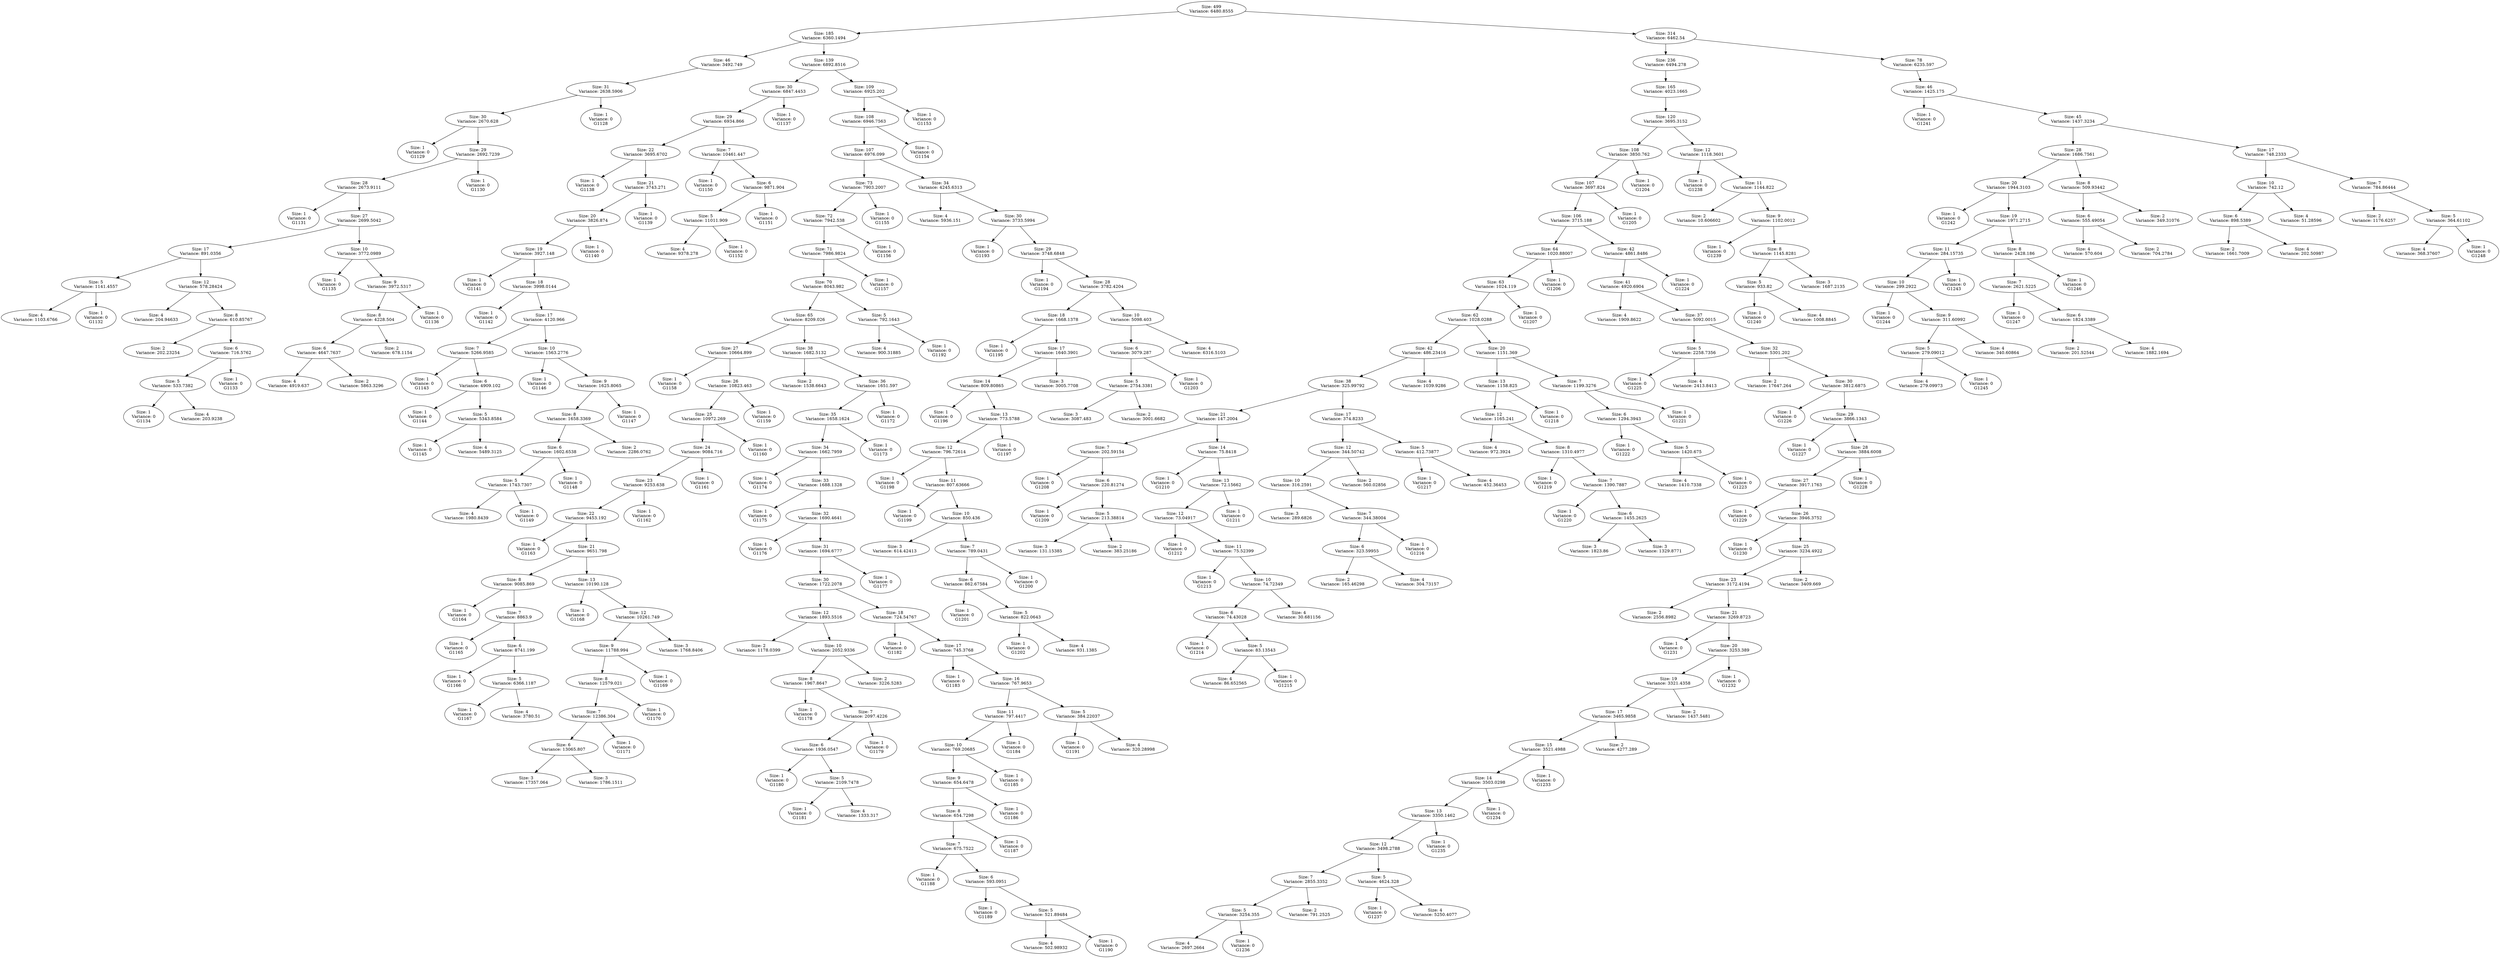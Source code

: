 DIGRAPH G {
"Size: 499\nVariance: 6480.8555" -> "Size: 185\nVariance: 6360.1494" L=0;
"Size: 499\nVariance: 6480.8555" -> "Size: 314\nVariance: 6462.54" L=0;
"Size: 185\nVariance: 6360.1494" -> "Size: 46\nVariance: 3492.749" L=1;
"Size: 185\nVariance: 6360.1494" -> "Size: 139\nVariance: 6892.8516" L=1;
"Size: 46\nVariance: 3492.749" -> "Size: 31\nVariance: 2638.5906" L=2;
"Size: 31\nVariance: 2638.5906" -> "Size: 30\nVariance: 2670.628" L=3;
"Size: 31\nVariance: 2638.5906" -> "Size: 1\nVariance: 0\nG1128" L=3;
"Size: 30\nVariance: 2670.628" -> "Size: 1\nVariance: 0\nG1129" L=4;
"Size: 30\nVariance: 2670.628" -> "Size: 29\nVariance: 2692.7239" L=4;
"Size: 29\nVariance: 2692.7239" -> "Size: 28\nVariance: 2673.9111" L=5;
"Size: 29\nVariance: 2692.7239" -> "Size: 1\nVariance: 0\nG1130" L=5;
"Size: 28\nVariance: 2673.9111" -> "Size: 1\nVariance: 0\nG1131" L=6;
"Size: 28\nVariance: 2673.9111" -> "Size: 27\nVariance: 2699.5042" L=6;
"Size: 27\nVariance: 2699.5042" -> "Size: 17\nVariance: 891.0356" L=7;
"Size: 27\nVariance: 2699.5042" -> "Size: 10\nVariance: 3772.0989" L=7;
"Size: 17\nVariance: 891.0356" -> "Size: 5\nVariance: 1141.4557" L=8;
"Size: 17\nVariance: 891.0356" -> "Size: 12\nVariance: 578.28424" L=8;
"Size: 5\nVariance: 1141.4557" -> "Size: 4\nVariance: 1103.6766" L=9;
"Size: 5\nVariance: 1141.4557" -> "Size: 1\nVariance: 0\nG1132" L=9;
"Size: 12\nVariance: 578.28424" -> "Size: 4\nVariance: 204.94633" L=9;
"Size: 12\nVariance: 578.28424" -> "Size: 8\nVariance: 610.85767" L=9;
"Size: 8\nVariance: 610.85767" -> "Size: 2\nVariance: 202.23254" L=10;
"Size: 8\nVariance: 610.85767" -> "Size: 6\nVariance: 716.5762" L=10;
"Size: 6\nVariance: 716.5762" -> "Size: 5\nVariance: 533.7382" L=11;
"Size: 6\nVariance: 716.5762" -> "Size: 1\nVariance: 0\nG1133" L=11;
"Size: 5\nVariance: 533.7382" -> "Size: 1\nVariance: 0\nG1134" L=12;
"Size: 5\nVariance: 533.7382" -> "Size: 4\nVariance: 203.9238" L=12;
"Size: 10\nVariance: 3772.0989" -> "Size: 1\nVariance: 0\nG1135" L=8;
"Size: 10\nVariance: 3772.0989" -> "Size: 9\nVariance: 3972.5317" L=8;
"Size: 9\nVariance: 3972.5317" -> "Size: 8\nVariance: 4228.504" L=9;
"Size: 9\nVariance: 3972.5317" -> "Size: 1\nVariance: 0\nG1136" L=9;
"Size: 8\nVariance: 4228.504" -> "Size: 6\nVariance: 4647.7637" L=10;
"Size: 8\nVariance: 4228.504" -> "Size: 2\nVariance: 678.1154" L=10;
"Size: 6\nVariance: 4647.7637" -> "Size: 4\nVariance: 4919.637" L=11;
"Size: 6\nVariance: 4647.7637" -> "Size: 2\nVariance: 5863.3296" L=11;
"Size: 139\nVariance: 6892.8516" -> "Size: 30\nVariance: 6847.4453" L=2;
"Size: 139\nVariance: 6892.8516" -> "Size: 109\nVariance: 6925.202" L=2;
"Size: 30\nVariance: 6847.4453" -> "Size: 29\nVariance: 6934.866" L=3;
"Size: 30\nVariance: 6847.4453" -> "Size: 1\nVariance: 0\nG1137" L=3;
"Size: 29\nVariance: 6934.866" -> "Size: 22\nVariance: 3695.6702" L=4;
"Size: 29\nVariance: 6934.866" -> "Size: 7\nVariance: 10461.447" L=4;
"Size: 22\nVariance: 3695.6702" -> "Size: 1\nVariance: 0\nG1138" L=5;
"Size: 22\nVariance: 3695.6702" -> "Size: 21\nVariance: 3743.271" L=5;
"Size: 21\nVariance: 3743.271" -> "Size: 20\nVariance: 3826.874" L=6;
"Size: 21\nVariance: 3743.271" -> "Size: 1\nVariance: 0\nG1139" L=6;
"Size: 20\nVariance: 3826.874" -> "Size: 19\nVariance: 3927.148" L=7;
"Size: 20\nVariance: 3826.874" -> "Size: 1\nVariance: 0\nG1140" L=7;
"Size: 19\nVariance: 3927.148" -> "Size: 1\nVariance: 0\nG1141" L=8;
"Size: 19\nVariance: 3927.148" -> "Size: 18\nVariance: 3998.0144" L=8;
"Size: 18\nVariance: 3998.0144" -> "Size: 1\nVariance: 0\nG1142" L=9;
"Size: 18\nVariance: 3998.0144" -> "Size: 17\nVariance: 4120.966" L=9;
"Size: 17\nVariance: 4120.966" -> "Size: 7\nVariance: 5266.9585" L=10;
"Size: 17\nVariance: 4120.966" -> "Size: 10\nVariance: 1563.2776" L=10;
"Size: 7\nVariance: 5266.9585" -> "Size: 1\nVariance: 0\nG1143" L=11;
"Size: 7\nVariance: 5266.9585" -> "Size: 6\nVariance: 4909.102" L=11;
"Size: 6\nVariance: 4909.102" -> "Size: 1\nVariance: 0\nG1144" L=12;
"Size: 6\nVariance: 4909.102" -> "Size: 5\nVariance: 5343.8584" L=12;
"Size: 5\nVariance: 5343.8584" -> "Size: 1\nVariance: 0\nG1145" L=13;
"Size: 5\nVariance: 5343.8584" -> "Size: 4\nVariance: 5489.3125" L=13;
"Size: 10\nVariance: 1563.2776" -> "Size: 1\nVariance: 0\nG1146" L=11;
"Size: 10\nVariance: 1563.2776" -> "Size: 9\nVariance: 1625.8065" L=11;
"Size: 9\nVariance: 1625.8065" -> "Size: 8\nVariance: 1658.3369" L=12;
"Size: 9\nVariance: 1625.8065" -> "Size: 1\nVariance: 0\nG1147" L=12;
"Size: 8\nVariance: 1658.3369" -> "Size: 6\nVariance: 1602.6538" L=13;
"Size: 8\nVariance: 1658.3369" -> "Size: 2\nVariance: 2286.0762" L=13;
"Size: 6\nVariance: 1602.6538" -> "Size: 5\nVariance: 1743.7307" L=14;
"Size: 6\nVariance: 1602.6538" -> "Size: 1\nVariance: 0\nG1148" L=14;
"Size: 5\nVariance: 1743.7307" -> "Size: 4\nVariance: 1980.8439" L=15;
"Size: 5\nVariance: 1743.7307" -> "Size: 1\nVariance: 0\nG1149" L=15;
"Size: 7\nVariance: 10461.447" -> "Size: 1\nVariance: 0\nG1150" L=5;
"Size: 7\nVariance: 10461.447" -> "Size: 6\nVariance: 9871.904" L=5;
"Size: 6\nVariance: 9871.904" -> "Size: 5\nVariance: 11011.909" L=6;
"Size: 6\nVariance: 9871.904" -> "Size: 1\nVariance: 0\nG1151" L=6;
"Size: 5\nVariance: 11011.909" -> "Size: 4\nVariance: 9378.278" L=7;
"Size: 5\nVariance: 11011.909" -> "Size: 1\nVariance: 0\nG1152" L=7;
"Size: 109\nVariance: 6925.202" -> "Size: 108\nVariance: 6946.7563" L=3;
"Size: 109\nVariance: 6925.202" -> "Size: 1\nVariance: 0\nG1153" L=3;
"Size: 108\nVariance: 6946.7563" -> "Size: 107\nVariance: 6976.099" L=4;
"Size: 108\nVariance: 6946.7563" -> "Size: 1\nVariance: 0\nG1154" L=4;
"Size: 107\nVariance: 6976.099" -> "Size: 73\nVariance: 7903.2007" L=5;
"Size: 107\nVariance: 6976.099" -> "Size: 34\nVariance: 4245.6313" L=5;
"Size: 73\nVariance: 7903.2007" -> "Size: 72\nVariance: 7942.538" L=6;
"Size: 73\nVariance: 7903.2007" -> "Size: 1\nVariance: 0\nG1155" L=6;
"Size: 72\nVariance: 7942.538" -> "Size: 71\nVariance: 7986.9824" L=7;
"Size: 72\nVariance: 7942.538" -> "Size: 1\nVariance: 0\nG1156" L=7;
"Size: 71\nVariance: 7986.9824" -> "Size: 70\nVariance: 8043.982" L=8;
"Size: 71\nVariance: 7986.9824" -> "Size: 1\nVariance: 0\nG1157" L=8;
"Size: 70\nVariance: 8043.982" -> "Size: 65\nVariance: 8209.026" L=9;
"Size: 70\nVariance: 8043.982" -> "Size: 5\nVariance: 792.1643" L=9;
"Size: 65\nVariance: 8209.026" -> "Size: 27\nVariance: 10664.899" L=10;
"Size: 65\nVariance: 8209.026" -> "Size: 38\nVariance: 1682.5132" L=10;
"Size: 27\nVariance: 10664.899" -> "Size: 1\nVariance: 0\nG1158" L=11;
"Size: 27\nVariance: 10664.899" -> "Size: 26\nVariance: 10823.463" L=11;
"Size: 26\nVariance: 10823.463" -> "Size: 25\nVariance: 10972.269" L=12;
"Size: 26\nVariance: 10823.463" -> "Size: 1\nVariance: 0\nG1159" L=12;
"Size: 25\nVariance: 10972.269" -> "Size: 24\nVariance: 9084.716" L=13;
"Size: 25\nVariance: 10972.269" -> "Size: 1\nVariance: 0\nG1160" L=13;
"Size: 24\nVariance: 9084.716" -> "Size: 23\nVariance: 9253.638" L=14;
"Size: 24\nVariance: 9084.716" -> "Size: 1\nVariance: 0\nG1161" L=14;
"Size: 23\nVariance: 9253.638" -> "Size: 22\nVariance: 9453.192" L=15;
"Size: 23\nVariance: 9253.638" -> "Size: 1\nVariance: 0\nG1162" L=15;
"Size: 22\nVariance: 9453.192" -> "Size: 1\nVariance: 0\nG1163" L=16;
"Size: 22\nVariance: 9453.192" -> "Size: 21\nVariance: 9651.798" L=16;
"Size: 21\nVariance: 9651.798" -> "Size: 8\nVariance: 9085.869" L=17;
"Size: 21\nVariance: 9651.798" -> "Size: 13\nVariance: 10190.128" L=17;
"Size: 8\nVariance: 9085.869" -> "Size: 1\nVariance: 0\nG1164" L=18;
"Size: 8\nVariance: 9085.869" -> "Size: 7\nVariance: 8863.9" L=18;
"Size: 7\nVariance: 8863.9" -> "Size: 1\nVariance: 0\nG1165" L=19;
"Size: 7\nVariance: 8863.9" -> "Size: 6\nVariance: 8741.199" L=19;
"Size: 6\nVariance: 8741.199" -> "Size: 1\nVariance: 0\nG1166" L=20;
"Size: 6\nVariance: 8741.199" -> "Size: 5\nVariance: 6366.1187" L=20;
"Size: 5\nVariance: 6366.1187" -> "Size: 1\nVariance: 0\nG1167" L=21;
"Size: 5\nVariance: 6366.1187" -> "Size: 4\nVariance: 3780.51" L=21;
"Size: 13\nVariance: 10190.128" -> "Size: 1\nVariance: 0\nG1168" L=18;
"Size: 13\nVariance: 10190.128" -> "Size: 12\nVariance: 10261.749" L=18;
"Size: 12\nVariance: 10261.749" -> "Size: 9\nVariance: 11788.994" L=19;
"Size: 12\nVariance: 10261.749" -> "Size: 3\nVariance: 1768.8406" L=19;
"Size: 9\nVariance: 11788.994" -> "Size: 8\nVariance: 12579.021" L=20;
"Size: 9\nVariance: 11788.994" -> "Size: 1\nVariance: 0\nG1169" L=20;
"Size: 8\nVariance: 12579.021" -> "Size: 7\nVariance: 12386.304" L=21;
"Size: 8\nVariance: 12579.021" -> "Size: 1\nVariance: 0\nG1170" L=21;
"Size: 7\nVariance: 12386.304" -> "Size: 6\nVariance: 13065.807" L=22;
"Size: 7\nVariance: 12386.304" -> "Size: 1\nVariance: 0\nG1171" L=22;
"Size: 6\nVariance: 13065.807" -> "Size: 3\nVariance: 17357.064" L=23;
"Size: 6\nVariance: 13065.807" -> "Size: 3\nVariance: 1786.1511" L=23;
"Size: 38\nVariance: 1682.5132" -> "Size: 2\nVariance: 1538.6643" L=11;
"Size: 38\nVariance: 1682.5132" -> "Size: 36\nVariance: 1651.597" L=11;
"Size: 36\nVariance: 1651.597" -> "Size: 35\nVariance: 1658.1624" L=12;
"Size: 36\nVariance: 1651.597" -> "Size: 1\nVariance: 0\nG1172" L=12;
"Size: 35\nVariance: 1658.1624" -> "Size: 34\nVariance: 1662.7959" L=13;
"Size: 35\nVariance: 1658.1624" -> "Size: 1\nVariance: 0\nG1173" L=13;
"Size: 34\nVariance: 1662.7959" -> "Size: 1\nVariance: 0\nG1174" L=14;
"Size: 34\nVariance: 1662.7959" -> "Size: 33\nVariance: 1688.1328" L=14;
"Size: 33\nVariance: 1688.1328" -> "Size: 1\nVariance: 0\nG1175" L=15;
"Size: 33\nVariance: 1688.1328" -> "Size: 32\nVariance: 1690.4641" L=15;
"Size: 32\nVariance: 1690.4641" -> "Size: 1\nVariance: 0\nG1176" L=16;
"Size: 32\nVariance: 1690.4641" -> "Size: 31\nVariance: 1694.6777" L=16;
"Size: 31\nVariance: 1694.6777" -> "Size: 30\nVariance: 1722.2078" L=17;
"Size: 31\nVariance: 1694.6777" -> "Size: 1\nVariance: 0\nG1177" L=17;
"Size: 30\nVariance: 1722.2078" -> "Size: 12\nVariance: 1893.5516" L=18;
"Size: 30\nVariance: 1722.2078" -> "Size: 18\nVariance: 724.54767" L=18;
"Size: 12\nVariance: 1893.5516" -> "Size: 2\nVariance: 1178.0399" L=19;
"Size: 12\nVariance: 1893.5516" -> "Size: 10\nVariance: 2052.9336" L=19;
"Size: 10\nVariance: 2052.9336" -> "Size: 8\nVariance: 1967.8647" L=20;
"Size: 10\nVariance: 2052.9336" -> "Size: 2\nVariance: 3226.5283" L=20;
"Size: 8\nVariance: 1967.8647" -> "Size: 1\nVariance: 0\nG1178" L=21;
"Size: 8\nVariance: 1967.8647" -> "Size: 7\nVariance: 2097.4226" L=21;
"Size: 7\nVariance: 2097.4226" -> "Size: 6\nVariance: 1936.0547" L=22;
"Size: 7\nVariance: 2097.4226" -> "Size: 1\nVariance: 0\nG1179" L=22;
"Size: 6\nVariance: 1936.0547" -> "Size: 1\nVariance: 0\nG1180" L=23;
"Size: 6\nVariance: 1936.0547" -> "Size: 5\nVariance: 2109.7478" L=23;
"Size: 5\nVariance: 2109.7478" -> "Size: 1\nVariance: 0\nG1181" L=24;
"Size: 5\nVariance: 2109.7478" -> "Size: 4\nVariance: 1333.317" L=24;
"Size: 18\nVariance: 724.54767" -> "Size: 1\nVariance: 0\nG1182" L=19;
"Size: 18\nVariance: 724.54767" -> "Size: 17\nVariance: 745.3768" L=19;
"Size: 17\nVariance: 745.3768" -> "Size: 1\nVariance: 0\nG1183" L=20;
"Size: 17\nVariance: 745.3768" -> "Size: 16\nVariance: 767.9653" L=20;
"Size: 16\nVariance: 767.9653" -> "Size: 11\nVariance: 797.4417" L=21;
"Size: 16\nVariance: 767.9653" -> "Size: 5\nVariance: 384.22037" L=21;
"Size: 11\nVariance: 797.4417" -> "Size: 10\nVariance: 769.20685" L=22;
"Size: 11\nVariance: 797.4417" -> "Size: 1\nVariance: 0\nG1184" L=22;
"Size: 10\nVariance: 769.20685" -> "Size: 9\nVariance: 654.6478" L=23;
"Size: 10\nVariance: 769.20685" -> "Size: 1\nVariance: 0\nG1185" L=23;
"Size: 9\nVariance: 654.6478" -> "Size: 8\nVariance: 654.7298" L=24;
"Size: 9\nVariance: 654.6478" -> "Size: 1\nVariance: 0\nG1186" L=24;
"Size: 8\nVariance: 654.7298" -> "Size: 7\nVariance: 675.7522" L=25;
"Size: 8\nVariance: 654.7298" -> "Size: 1\nVariance: 0\nG1187" L=25;
"Size: 7\nVariance: 675.7522" -> "Size: 1\nVariance: 0\nG1188" L=26;
"Size: 7\nVariance: 675.7522" -> "Size: 6\nVariance: 593.0951" L=26;
"Size: 6\nVariance: 593.0951" -> "Size: 1\nVariance: 0\nG1189" L=27;
"Size: 6\nVariance: 593.0951" -> "Size: 5\nVariance: 521.89484" L=27;
"Size: 5\nVariance: 521.89484" -> "Size: 4\nVariance: 502.98932" L=28;
"Size: 5\nVariance: 521.89484" -> "Size: 1\nVariance: 0\nG1190" L=28;
"Size: 5\nVariance: 384.22037" -> "Size: 1\nVariance: 0\nG1191" L=22;
"Size: 5\nVariance: 384.22037" -> "Size: 4\nVariance: 320.28998" L=22;
"Size: 5\nVariance: 792.1643" -> "Size: 4\nVariance: 900.31885" L=10;
"Size: 5\nVariance: 792.1643" -> "Size: 1\nVariance: 0\nG1192" L=10;
"Size: 34\nVariance: 4245.6313" -> "Size: 4\nVariance: 5936.151" L=6;
"Size: 34\nVariance: 4245.6313" -> "Size: 30\nVariance: 3733.5994" L=6;
"Size: 30\nVariance: 3733.5994" -> "Size: 1\nVariance: 0\nG1193" L=7;
"Size: 30\nVariance: 3733.5994" -> "Size: 29\nVariance: 3748.6848" L=7;
"Size: 29\nVariance: 3748.6848" -> "Size: 1\nVariance: 0\nG1194" L=8;
"Size: 29\nVariance: 3748.6848" -> "Size: 28\nVariance: 3782.4204" L=8;
"Size: 28\nVariance: 3782.4204" -> "Size: 18\nVariance: 1668.1378" L=9;
"Size: 28\nVariance: 3782.4204" -> "Size: 10\nVariance: 5098.403" L=9;
"Size: 18\nVariance: 1668.1378" -> "Size: 1\nVariance: 0\nG1195" L=10;
"Size: 18\nVariance: 1668.1378" -> "Size: 17\nVariance: 1640.3901" L=10;
"Size: 17\nVariance: 1640.3901" -> "Size: 14\nVariance: 809.80865" L=11;
"Size: 17\nVariance: 1640.3901" -> "Size: 3\nVariance: 3005.7708" L=11;
"Size: 14\nVariance: 809.80865" -> "Size: 1\nVariance: 0\nG1196" L=12;
"Size: 14\nVariance: 809.80865" -> "Size: 13\nVariance: 773.5788" L=12;
"Size: 13\nVariance: 773.5788" -> "Size: 12\nVariance: 796.72614" L=13;
"Size: 13\nVariance: 773.5788" -> "Size: 1\nVariance: 0\nG1197" L=13;
"Size: 12\nVariance: 796.72614" -> "Size: 1\nVariance: 0\nG1198" L=14;
"Size: 12\nVariance: 796.72614" -> "Size: 11\nVariance: 807.63666" L=14;
"Size: 11\nVariance: 807.63666" -> "Size: 1\nVariance: 0\nG1199" L=15;
"Size: 11\nVariance: 807.63666" -> "Size: 10\nVariance: 850.436" L=15;
"Size: 10\nVariance: 850.436" -> "Size: 3\nVariance: 614.42413" L=16;
"Size: 10\nVariance: 850.436" -> "Size: 7\nVariance: 789.0431" L=16;
"Size: 7\nVariance: 789.0431" -> "Size: 6\nVariance: 862.67584" L=17;
"Size: 7\nVariance: 789.0431" -> "Size: 1\nVariance: 0\nG1200" L=17;
"Size: 6\nVariance: 862.67584" -> "Size: 1\nVariance: 0\nG1201" L=18;
"Size: 6\nVariance: 862.67584" -> "Size: 5\nVariance: 822.0643" L=18;
"Size: 5\nVariance: 822.0643" -> "Size: 1\nVariance: 0\nG1202" L=19;
"Size: 5\nVariance: 822.0643" -> "Size: 4\nVariance: 931.1385" L=19;
"Size: 10\nVariance: 5098.403" -> "Size: 6\nVariance: 3079.287" L=10;
"Size: 10\nVariance: 5098.403" -> "Size: 4\nVariance: 6316.5103" L=10;
"Size: 6\nVariance: 3079.287" -> "Size: 5\nVariance: 2754.3381" L=11;
"Size: 6\nVariance: 3079.287" -> "Size: 1\nVariance: 0\nG1203" L=11;
"Size: 5\nVariance: 2754.3381" -> "Size: 3\nVariance: 3087.483" L=12;
"Size: 5\nVariance: 2754.3381" -> "Size: 2\nVariance: 3001.6682" L=12;
"Size: 314\nVariance: 6462.54" -> "Size: 236\nVariance: 6494.278" L=1;
"Size: 314\nVariance: 6462.54" -> "Size: 78\nVariance: 6235.597" L=1;
"Size: 236\nVariance: 6494.278" -> "Size: 165\nVariance: 4023.1665" L=2;
"Size: 165\nVariance: 4023.1665" -> "Size: 120\nVariance: 3695.3152" L=3;
"Size: 120\nVariance: 3695.3152" -> "Size: 108\nVariance: 3850.762" L=4;
"Size: 120\nVariance: 3695.3152" -> "Size: 12\nVariance: 1118.3601" L=4;
"Size: 108\nVariance: 3850.762" -> "Size: 107\nVariance: 3697.824" L=5;
"Size: 108\nVariance: 3850.762" -> "Size: 1\nVariance: 0\nG1204" L=5;
"Size: 107\nVariance: 3697.824" -> "Size: 106\nVariance: 3715.188" L=6;
"Size: 107\nVariance: 3697.824" -> "Size: 1\nVariance: 0\nG1205" L=6;
"Size: 106\nVariance: 3715.188" -> "Size: 64\nVariance: 1020.88007" L=7;
"Size: 106\nVariance: 3715.188" -> "Size: 42\nVariance: 4861.8486" L=7;
"Size: 64\nVariance: 1020.88007" -> "Size: 63\nVariance: 1024.119" L=8;
"Size: 64\nVariance: 1020.88007" -> "Size: 1\nVariance: 0\nG1206" L=8;
"Size: 63\nVariance: 1024.119" -> "Size: 62\nVariance: 1028.0288" L=9;
"Size: 63\nVariance: 1024.119" -> "Size: 1\nVariance: 0\nG1207" L=9;
"Size: 62\nVariance: 1028.0288" -> "Size: 42\nVariance: 486.23416" L=10;
"Size: 62\nVariance: 1028.0288" -> "Size: 20\nVariance: 1151.369" L=10;
"Size: 42\nVariance: 486.23416" -> "Size: 38\nVariance: 325.99792" L=11;
"Size: 42\nVariance: 486.23416" -> "Size: 4\nVariance: 1039.9286" L=11;
"Size: 38\nVariance: 325.99792" -> "Size: 21\nVariance: 147.2004" L=12;
"Size: 38\nVariance: 325.99792" -> "Size: 17\nVariance: 374.8233" L=12;
"Size: 21\nVariance: 147.2004" -> "Size: 7\nVariance: 202.59154" L=13;
"Size: 21\nVariance: 147.2004" -> "Size: 14\nVariance: 75.8418" L=13;
"Size: 7\nVariance: 202.59154" -> "Size: 1\nVariance: 0\nG1208" L=14;
"Size: 7\nVariance: 202.59154" -> "Size: 6\nVariance: 220.81274" L=14;
"Size: 6\nVariance: 220.81274" -> "Size: 1\nVariance: 0\nG1209" L=15;
"Size: 6\nVariance: 220.81274" -> "Size: 5\nVariance: 213.38814" L=15;
"Size: 5\nVariance: 213.38814" -> "Size: 3\nVariance: 131.15385" L=16;
"Size: 5\nVariance: 213.38814" -> "Size: 2\nVariance: 383.25186" L=16;
"Size: 14\nVariance: 75.8418" -> "Size: 1\nVariance: 0\nG1210" L=14;
"Size: 14\nVariance: 75.8418" -> "Size: 13\nVariance: 72.15662" L=14;
"Size: 13\nVariance: 72.15662" -> "Size: 12\nVariance: 73.04917" L=15;
"Size: 13\nVariance: 72.15662" -> "Size: 1\nVariance: 0\nG1211" L=15;
"Size: 12\nVariance: 73.04917" -> "Size: 1\nVariance: 0\nG1212" L=16;
"Size: 12\nVariance: 73.04917" -> "Size: 11\nVariance: 75.52399" L=16;
"Size: 11\nVariance: 75.52399" -> "Size: 1\nVariance: 0\nG1213" L=17;
"Size: 11\nVariance: 75.52399" -> "Size: 10\nVariance: 74.72349" L=17;
"Size: 10\nVariance: 74.72349" -> "Size: 6\nVariance: 74.43028" L=18;
"Size: 10\nVariance: 74.72349" -> "Size: 4\nVariance: 30.681156" L=18;
"Size: 6\nVariance: 74.43028" -> "Size: 1\nVariance: 0\nG1214" L=19;
"Size: 6\nVariance: 74.43028" -> "Size: 5\nVariance: 83.13543" L=19;
"Size: 5\nVariance: 83.13543" -> "Size: 4\nVariance: 86.652565" L=20;
"Size: 5\nVariance: 83.13543" -> "Size: 1\nVariance: 0\nG1215" L=20;
"Size: 17\nVariance: 374.8233" -> "Size: 12\nVariance: 344.50742" L=13;
"Size: 17\nVariance: 374.8233" -> "Size: 5\nVariance: 412.73877" L=13;
"Size: 12\nVariance: 344.50742" -> "Size: 10\nVariance: 316.2591" L=14;
"Size: 12\nVariance: 344.50742" -> "Size: 2\nVariance: 560.02856" L=14;
"Size: 10\nVariance: 316.2591" -> "Size: 3\nVariance: 289.6826" L=15;
"Size: 10\nVariance: 316.2591" -> "Size: 7\nVariance: 344.38004" L=15;
"Size: 7\nVariance: 344.38004" -> "Size: 6\nVariance: 323.59955" L=16;
"Size: 7\nVariance: 344.38004" -> "Size: 1\nVariance: 0\nG1216" L=16;
"Size: 6\nVariance: 323.59955" -> "Size: 2\nVariance: 165.46298" L=17;
"Size: 6\nVariance: 323.59955" -> "Size: 4\nVariance: 304.73157" L=17;
"Size: 5\nVariance: 412.73877" -> "Size: 1\nVariance: 0\nG1217" L=14;
"Size: 5\nVariance: 412.73877" -> "Size: 4\nVariance: 452.36453" L=14;
"Size: 20\nVariance: 1151.369" -> "Size: 13\nVariance: 1158.825" L=11;
"Size: 20\nVariance: 1151.369" -> "Size: 7\nVariance: 1199.3276" L=11;
"Size: 13\nVariance: 1158.825" -> "Size: 12\nVariance: 1165.241" L=12;
"Size: 13\nVariance: 1158.825" -> "Size: 1\nVariance: 0\nG1218" L=12;
"Size: 12\nVariance: 1165.241" -> "Size: 4\nVariance: 972.3924" L=13;
"Size: 12\nVariance: 1165.241" -> "Size: 8\nVariance: 1310.4977" L=13;
"Size: 8\nVariance: 1310.4977" -> "Size: 1\nVariance: 0\nG1219" L=14;
"Size: 8\nVariance: 1310.4977" -> "Size: 7\nVariance: 1390.7887" L=14;
"Size: 7\nVariance: 1390.7887" -> "Size: 1\nVariance: 0\nG1220" L=15;
"Size: 7\nVariance: 1390.7887" -> "Size: 6\nVariance: 1455.2625" L=15;
"Size: 6\nVariance: 1455.2625" -> "Size: 3\nVariance: 1823.86" L=16;
"Size: 6\nVariance: 1455.2625" -> "Size: 3\nVariance: 1329.8771" L=16;
"Size: 7\nVariance: 1199.3276" -> "Size: 6\nVariance: 1294.3943" L=12;
"Size: 7\nVariance: 1199.3276" -> "Size: 1\nVariance: 0\nG1221" L=12;
"Size: 6\nVariance: 1294.3943" -> "Size: 1\nVariance: 0\nG1222" L=13;
"Size: 6\nVariance: 1294.3943" -> "Size: 5\nVariance: 1420.675" L=13;
"Size: 5\nVariance: 1420.675" -> "Size: 4\nVariance: 1410.7338" L=14;
"Size: 5\nVariance: 1420.675" -> "Size: 1\nVariance: 0\nG1223" L=14;
"Size: 42\nVariance: 4861.8486" -> "Size: 41\nVariance: 4920.6904" L=8;
"Size: 42\nVariance: 4861.8486" -> "Size: 1\nVariance: 0\nG1224" L=8;
"Size: 41\nVariance: 4920.6904" -> "Size: 4\nVariance: 1909.8622" L=9;
"Size: 41\nVariance: 4920.6904" -> "Size: 37\nVariance: 5092.0015" L=9;
"Size: 37\nVariance: 5092.0015" -> "Size: 5\nVariance: 2258.7356" L=10;
"Size: 37\nVariance: 5092.0015" -> "Size: 32\nVariance: 5301.202" L=10;
"Size: 5\nVariance: 2258.7356" -> "Size: 1\nVariance: 0\nG1225" L=11;
"Size: 5\nVariance: 2258.7356" -> "Size: 4\nVariance: 2413.8413" L=11;
"Size: 32\nVariance: 5301.202" -> "Size: 2\nVariance: 17647.264" L=11;
"Size: 32\nVariance: 5301.202" -> "Size: 30\nVariance: 3812.6875" L=11;
"Size: 30\nVariance: 3812.6875" -> "Size: 1\nVariance: 0\nG1226" L=12;
"Size: 30\nVariance: 3812.6875" -> "Size: 29\nVariance: 3866.1343" L=12;
"Size: 29\nVariance: 3866.1343" -> "Size: 1\nVariance: 0\nG1227" L=13;
"Size: 29\nVariance: 3866.1343" -> "Size: 28\nVariance: 3884.6008" L=13;
"Size: 28\nVariance: 3884.6008" -> "Size: 27\nVariance: 3917.1763" L=14;
"Size: 28\nVariance: 3884.6008" -> "Size: 1\nVariance: 0\nG1228" L=14;
"Size: 27\nVariance: 3917.1763" -> "Size: 1\nVariance: 0\nG1229" L=15;
"Size: 27\nVariance: 3917.1763" -> "Size: 26\nVariance: 3946.3752" L=15;
"Size: 26\nVariance: 3946.3752" -> "Size: 1\nVariance: 0\nG1230" L=16;
"Size: 26\nVariance: 3946.3752" -> "Size: 25\nVariance: 3234.4922" L=16;
"Size: 25\nVariance: 3234.4922" -> "Size: 23\nVariance: 3172.4194" L=17;
"Size: 25\nVariance: 3234.4922" -> "Size: 2\nVariance: 3409.669" L=17;
"Size: 23\nVariance: 3172.4194" -> "Size: 2\nVariance: 2556.8982" L=18;
"Size: 23\nVariance: 3172.4194" -> "Size: 21\nVariance: 3269.8723" L=18;
"Size: 21\nVariance: 3269.8723" -> "Size: 1\nVariance: 0\nG1231" L=19;
"Size: 21\nVariance: 3269.8723" -> "Size: 20\nVariance: 3253.389" L=19;
"Size: 20\nVariance: 3253.389" -> "Size: 19\nVariance: 3321.4358" L=20;
"Size: 20\nVariance: 3253.389" -> "Size: 1\nVariance: 0\nG1232" L=20;
"Size: 19\nVariance: 3321.4358" -> "Size: 17\nVariance: 3465.9858" L=21;
"Size: 19\nVariance: 3321.4358" -> "Size: 2\nVariance: 1437.5481" L=21;
"Size: 17\nVariance: 3465.9858" -> "Size: 15\nVariance: 3521.4988" L=22;
"Size: 17\nVariance: 3465.9858" -> "Size: 2\nVariance: 4277.289" L=22;
"Size: 15\nVariance: 3521.4988" -> "Size: 14\nVariance: 3503.0298" L=23;
"Size: 15\nVariance: 3521.4988" -> "Size: 1\nVariance: 0\nG1233" L=23;
"Size: 14\nVariance: 3503.0298" -> "Size: 13\nVariance: 3350.1462" L=24;
"Size: 14\nVariance: 3503.0298" -> "Size: 1\nVariance: 0\nG1234" L=24;
"Size: 13\nVariance: 3350.1462" -> "Size: 12\nVariance: 3498.2788" L=25;
"Size: 13\nVariance: 3350.1462" -> "Size: 1\nVariance: 0\nG1235" L=25;
"Size: 12\nVariance: 3498.2788" -> "Size: 7\nVariance: 2855.3352" L=26;
"Size: 12\nVariance: 3498.2788" -> "Size: 5\nVariance: 4624.328" L=26;
"Size: 7\nVariance: 2855.3352" -> "Size: 5\nVariance: 3254.355" L=27;
"Size: 7\nVariance: 2855.3352" -> "Size: 2\nVariance: 791.2525" L=27;
"Size: 5\nVariance: 3254.355" -> "Size: 4\nVariance: 2697.2664" L=28;
"Size: 5\nVariance: 3254.355" -> "Size: 1\nVariance: 0\nG1236" L=28;
"Size: 5\nVariance: 4624.328" -> "Size: 1\nVariance: 0\nG1237" L=27;
"Size: 5\nVariance: 4624.328" -> "Size: 4\nVariance: 5250.4077" L=27;
"Size: 12\nVariance: 1118.3601" -> "Size: 1\nVariance: 0\nG1238" L=5;
"Size: 12\nVariance: 1118.3601" -> "Size: 11\nVariance: 1144.822" L=5;
"Size: 11\nVariance: 1144.822" -> "Size: 2\nVariance: 10.606602" L=6;
"Size: 11\nVariance: 1144.822" -> "Size: 9\nVariance: 1102.0012" L=6;
"Size: 9\nVariance: 1102.0012" -> "Size: 1\nVariance: 0\nG1239" L=7;
"Size: 9\nVariance: 1102.0012" -> "Size: 8\nVariance: 1145.8281" L=7;
"Size: 8\nVariance: 1145.8281" -> "Size: 5\nVariance: 933.82" L=8;
"Size: 8\nVariance: 1145.8281" -> "Size: 3\nVariance: 1687.2135" L=8;
"Size: 5\nVariance: 933.82" -> "Size: 1\nVariance: 0\nG1240" L=9;
"Size: 5\nVariance: 933.82" -> "Size: 4\nVariance: 1008.8845" L=9;
"Size: 78\nVariance: 6235.597" -> "Size: 46\nVariance: 1425.175" L=2;
"Size: 46\nVariance: 1425.175" -> "Size: 1\nVariance: 0\nG1241" L=3;
"Size: 46\nVariance: 1425.175" -> "Size: 45\nVariance: 1437.3234" L=3;
"Size: 45\nVariance: 1437.3234" -> "Size: 28\nVariance: 1686.7561" L=4;
"Size: 45\nVariance: 1437.3234" -> "Size: 17\nVariance: 748.2333" L=4;
"Size: 28\nVariance: 1686.7561" -> "Size: 20\nVariance: 1944.3103" L=5;
"Size: 28\nVariance: 1686.7561" -> "Size: 8\nVariance: 509.93442" L=5;
"Size: 20\nVariance: 1944.3103" -> "Size: 1\nVariance: 0\nG1242" L=6;
"Size: 20\nVariance: 1944.3103" -> "Size: 19\nVariance: 1971.2715" L=6;
"Size: 19\nVariance: 1971.2715" -> "Size: 11\nVariance: 284.15735" L=7;
"Size: 19\nVariance: 1971.2715" -> "Size: 8\nVariance: 2428.186" L=7;
"Size: 11\nVariance: 284.15735" -> "Size: 10\nVariance: 299.2922" L=8;
"Size: 11\nVariance: 284.15735" -> "Size: 1\nVariance: 0\nG1243" L=8;
"Size: 10\nVariance: 299.2922" -> "Size: 1\nVariance: 0\nG1244" L=9;
"Size: 10\nVariance: 299.2922" -> "Size: 9\nVariance: 311.60992" L=9;
"Size: 9\nVariance: 311.60992" -> "Size: 5\nVariance: 279.09012" L=10;
"Size: 9\nVariance: 311.60992" -> "Size: 4\nVariance: 340.60864" L=10;
"Size: 5\nVariance: 279.09012" -> "Size: 4\nVariance: 279.09973" L=11;
"Size: 5\nVariance: 279.09012" -> "Size: 1\nVariance: 0\nG1245" L=11;
"Size: 8\nVariance: 2428.186" -> "Size: 7\nVariance: 2621.5225" L=8;
"Size: 8\nVariance: 2428.186" -> "Size: 1\nVariance: 0\nG1246" L=8;
"Size: 7\nVariance: 2621.5225" -> "Size: 1\nVariance: 0\nG1247" L=9;
"Size: 7\nVariance: 2621.5225" -> "Size: 6\nVariance: 1824.3389" L=9;
"Size: 6\nVariance: 1824.3389" -> "Size: 2\nVariance: 201.52544" L=10;
"Size: 6\nVariance: 1824.3389" -> "Size: 4\nVariance: 1882.1694" L=10;
"Size: 8\nVariance: 509.93442" -> "Size: 6\nVariance: 555.49054" L=6;
"Size: 8\nVariance: 509.93442" -> "Size: 2\nVariance: 349.31076" L=6;
"Size: 6\nVariance: 555.49054" -> "Size: 4\nVariance: 570.604" L=7;
"Size: 6\nVariance: 555.49054" -> "Size: 2\nVariance: 704.2784" L=7;
"Size: 17\nVariance: 748.2333" -> "Size: 10\nVariance: 742.12" L=5;
"Size: 17\nVariance: 748.2333" -> "Size: 7\nVariance: 784.86444" L=5;
"Size: 10\nVariance: 742.12" -> "Size: 6\nVariance: 898.5389" L=6;
"Size: 10\nVariance: 742.12" -> "Size: 4\nVariance: 51.28596" L=6;
"Size: 6\nVariance: 898.5389" -> "Size: 2\nVariance: 1661.7009" L=7;
"Size: 6\nVariance: 898.5389" -> "Size: 4\nVariance: 202.50987" L=7;
"Size: 7\nVariance: 784.86444" -> "Size: 2\nVariance: 1176.6257" L=6;
"Size: 7\nVariance: 784.86444" -> "Size: 5\nVariance: 364.61102" L=6;
"Size: 5\nVariance: 364.61102" -> "Size: 4\nVariance: 368.37607" L=7;
"Size: 5\nVariance: 364.61102" -> "Size: 1\nVariance: 0\nG1248" L=7;
}

